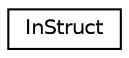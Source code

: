 digraph "Graphical Class Hierarchy"
{
  edge [fontname="Helvetica",fontsize="10",labelfontname="Helvetica",labelfontsize="10"];
  node [fontname="Helvetica",fontsize="10",shape=record];
  rankdir="LR";
  Node0 [label="InStruct",height=0.2,width=0.4,color="black", fillcolor="white", style="filled",URL="$struct_in_struct.html"];
}
